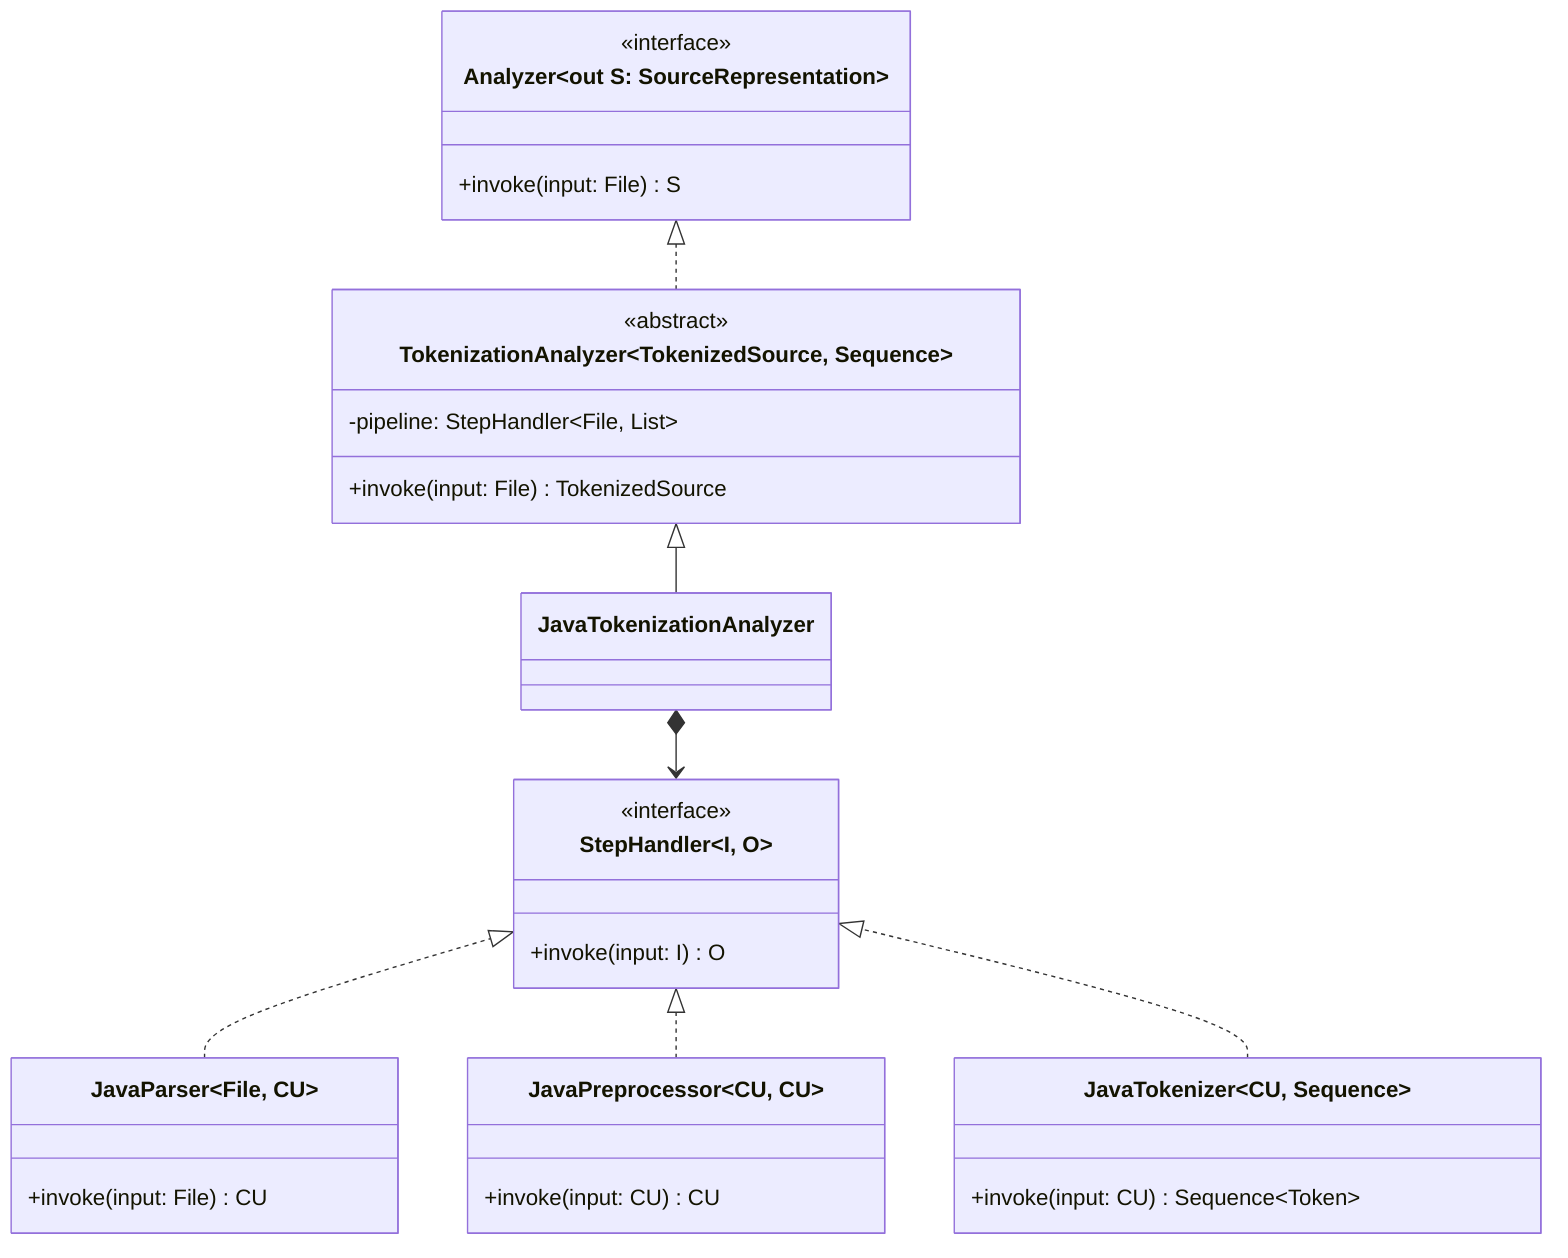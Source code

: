 classDiagram
direction BT
    class Analyzer~out S: SourceRepresentation<T>~ {
        <<interface>>
        +invoke(input: File) S
    }

    class TokenizationAnalyzer~TokenizedSource, Sequence<Token>~ {
        <<abstract>>
        -pipeline: StepHandler~File, List<Token>~
        +invoke(input: File) TokenizedSource
    }
    TokenizationAnalyzer ..|> Analyzer

    class StepHandler~I, O~ {
        <<interface>>
        +invoke(input: I) O
    }

    class JavaParser~File, CU~ {
        +invoke(input: File) CU
    }
    JavaParser ..|> StepHandler

    class JavaPreprocessor~CU, CU~ {
        +invoke(input: CU) CU
    }
    JavaPreprocessor ..|> StepHandler

    class JavaTokenizer~CU, Sequence<Token>~ {
        +invoke(input: CU) Sequence~Token~
    }
    JavaTokenizer ..|> StepHandler

    JavaTokenizationAnalyzer --|> TokenizationAnalyzer
    StepHandler <--* JavaTokenizationAnalyzer